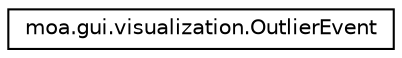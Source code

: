 digraph G
{
  edge [fontname="Helvetica",fontsize="10",labelfontname="Helvetica",labelfontsize="10"];
  node [fontname="Helvetica",fontsize="10",shape=record];
  rankdir=LR;
  Node1 [label="moa.gui.visualization.OutlierEvent",height=0.2,width=0.4,color="black", fillcolor="white", style="filled",URL="$classmoa_1_1gui_1_1visualization_1_1OutlierEvent.html"];
}
